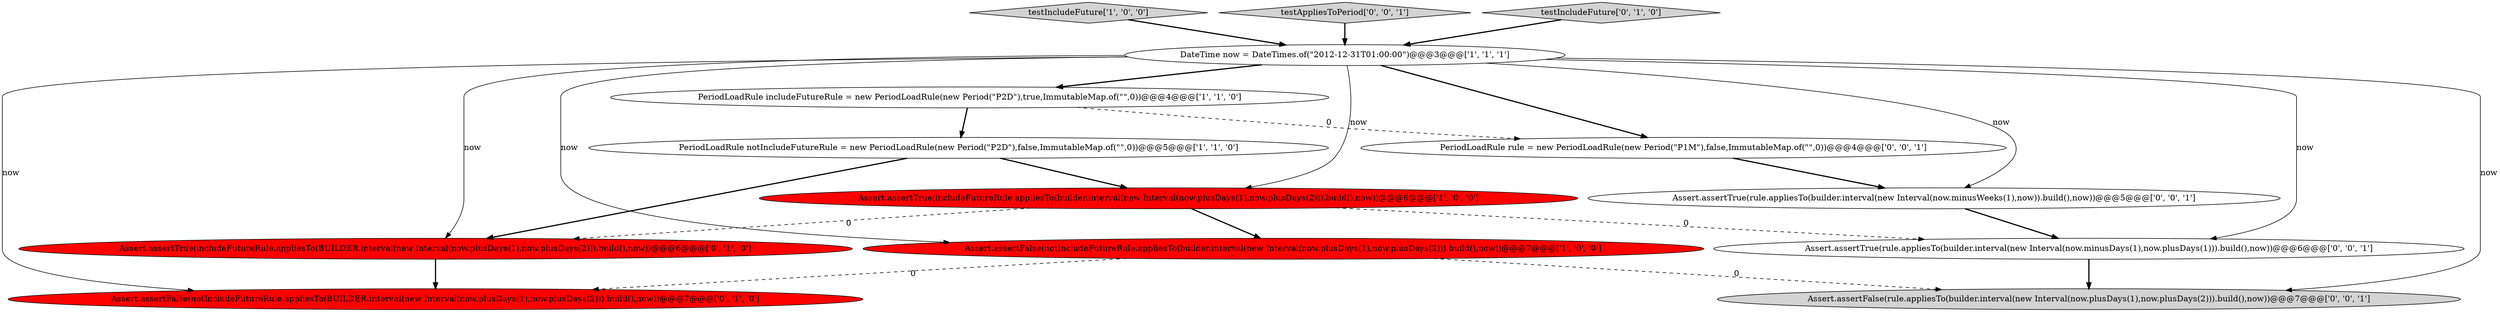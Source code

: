 digraph {
3 [style = filled, label = "DateTime now = DateTimes.of(\"2012-12-31T01:00:00\")@@@3@@@['1', '1', '1']", fillcolor = white, shape = ellipse image = "AAA0AAABBB1BBB"];
6 [style = filled, label = "Assert.assertTrue(includeFutureRule.appliesTo(BUILDER.interval(new Interval(now.plusDays(1),now.plusDays(2))).build(),now))@@@6@@@['0', '1', '0']", fillcolor = red, shape = ellipse image = "AAA1AAABBB2BBB"];
1 [style = filled, label = "testIncludeFuture['1', '0', '0']", fillcolor = lightgray, shape = diamond image = "AAA0AAABBB1BBB"];
4 [style = filled, label = "PeriodLoadRule notIncludeFutureRule = new PeriodLoadRule(new Period(\"P2D\"),false,ImmutableMap.of(\"\",0))@@@5@@@['1', '1', '0']", fillcolor = white, shape = ellipse image = "AAA0AAABBB1BBB"];
11 [style = filled, label = "Assert.assertTrue(rule.appliesTo(builder.interval(new Interval(now.minusWeeks(1),now)).build(),now))@@@5@@@['0', '0', '1']", fillcolor = white, shape = ellipse image = "AAA0AAABBB3BBB"];
12 [style = filled, label = "testAppliesToPeriod['0', '0', '1']", fillcolor = lightgray, shape = diamond image = "AAA0AAABBB3BBB"];
0 [style = filled, label = "PeriodLoadRule includeFutureRule = new PeriodLoadRule(new Period(\"P2D\"),true,ImmutableMap.of(\"\",0))@@@4@@@['1', '1', '0']", fillcolor = white, shape = ellipse image = "AAA0AAABBB1BBB"];
2 [style = filled, label = "Assert.assertTrue(includeFutureRule.appliesTo(builder.interval(new Interval(now.plusDays(1),now.plusDays(2))).build(),now))@@@6@@@['1', '0', '0']", fillcolor = red, shape = ellipse image = "AAA1AAABBB1BBB"];
7 [style = filled, label = "Assert.assertFalse(notIncludeFutureRule.appliesTo(BUILDER.interval(new Interval(now.plusDays(1),now.plusDays(2))).build(),now))@@@7@@@['0', '1', '0']", fillcolor = red, shape = ellipse image = "AAA1AAABBB2BBB"];
13 [style = filled, label = "PeriodLoadRule rule = new PeriodLoadRule(new Period(\"P1M\"),false,ImmutableMap.of(\"\",0))@@@4@@@['0', '0', '1']", fillcolor = white, shape = ellipse image = "AAA0AAABBB3BBB"];
10 [style = filled, label = "Assert.assertFalse(rule.appliesTo(builder.interval(new Interval(now.plusDays(1),now.plusDays(2))).build(),now))@@@7@@@['0', '0', '1']", fillcolor = lightgray, shape = ellipse image = "AAA0AAABBB3BBB"];
9 [style = filled, label = "Assert.assertTrue(rule.appliesTo(builder.interval(new Interval(now.minusDays(1),now.plusDays(1))).build(),now))@@@6@@@['0', '0', '1']", fillcolor = white, shape = ellipse image = "AAA0AAABBB3BBB"];
8 [style = filled, label = "testIncludeFuture['0', '1', '0']", fillcolor = lightgray, shape = diamond image = "AAA0AAABBB2BBB"];
5 [style = filled, label = "Assert.assertFalse(notIncludeFutureRule.appliesTo(builder.interval(new Interval(now.plusDays(1),now.plusDays(2))).build(),now))@@@7@@@['1', '0', '0']", fillcolor = red, shape = ellipse image = "AAA1AAABBB1BBB"];
3->7 [style = solid, label="now"];
3->9 [style = solid, label="now"];
4->6 [style = bold, label=""];
8->3 [style = bold, label=""];
3->10 [style = solid, label="now"];
1->3 [style = bold, label=""];
4->2 [style = bold, label=""];
9->10 [style = bold, label=""];
11->9 [style = bold, label=""];
13->11 [style = bold, label=""];
3->11 [style = solid, label="now"];
3->0 [style = bold, label=""];
3->6 [style = solid, label="now"];
3->5 [style = solid, label="now"];
5->10 [style = dashed, label="0"];
0->4 [style = bold, label=""];
2->9 [style = dashed, label="0"];
0->13 [style = dashed, label="0"];
2->6 [style = dashed, label="0"];
3->13 [style = bold, label=""];
12->3 [style = bold, label=""];
5->7 [style = dashed, label="0"];
6->7 [style = bold, label=""];
2->5 [style = bold, label=""];
3->2 [style = solid, label="now"];
}
